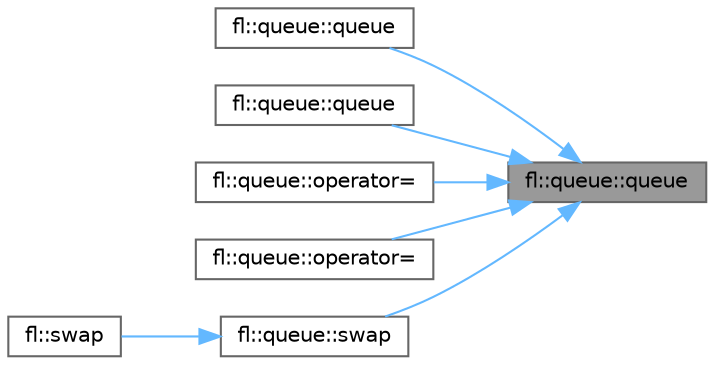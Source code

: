 digraph "fl::queue::queue"
{
 // INTERACTIVE_SVG=YES
 // LATEX_PDF_SIZE
  bgcolor="transparent";
  edge [fontname=Helvetica,fontsize=10,labelfontname=Helvetica,labelfontsize=10];
  node [fontname=Helvetica,fontsize=10,shape=box,height=0.2,width=0.4];
  rankdir="RL";
  Node1 [id="Node000001",label="fl::queue::queue",height=0.2,width=0.4,color="gray40", fillcolor="grey60", style="filled", fontcolor="black",tooltip="Default constructor - creates an empty queue."];
  Node1 -> Node2 [id="edge1_Node000001_Node000002",dir="back",color="steelblue1",style="solid",tooltip=" "];
  Node2 [id="Node000002",label="fl::queue::queue",height=0.2,width=0.4,color="grey40", fillcolor="white", style="filled",URL="$da/d7f/classfl_1_1queue_a8160d991b490b7ed1526eb869d0feedf.html#a8160d991b490b7ed1526eb869d0feedf",tooltip="Copy constructor."];
  Node1 -> Node3 [id="edge2_Node000001_Node000003",dir="back",color="steelblue1",style="solid",tooltip=" "];
  Node3 [id="Node000003",label="fl::queue::queue",height=0.2,width=0.4,color="grey40", fillcolor="white", style="filled",URL="$da/d7f/classfl_1_1queue_a6a930bc0a366b68332d98691677fd1bf.html#a6a930bc0a366b68332d98691677fd1bf",tooltip="Move constructor."];
  Node1 -> Node4 [id="edge3_Node000001_Node000004",dir="back",color="steelblue1",style="solid",tooltip=" "];
  Node4 [id="Node000004",label="fl::queue::operator=",height=0.2,width=0.4,color="grey40", fillcolor="white", style="filled",URL="$da/d7f/classfl_1_1queue_a50fbe02210650afd08dbf47c49bead55.html#a50fbe02210650afd08dbf47c49bead55",tooltip="Copy assignment operator."];
  Node1 -> Node5 [id="edge4_Node000001_Node000005",dir="back",color="steelblue1",style="solid",tooltip=" "];
  Node5 [id="Node000005",label="fl::queue::operator=",height=0.2,width=0.4,color="grey40", fillcolor="white", style="filled",URL="$da/d7f/classfl_1_1queue_ad19d16bb50a21416ba70072d523ed4e8.html#ad19d16bb50a21416ba70072d523ed4e8",tooltip="Move assignment operator."];
  Node1 -> Node6 [id="edge5_Node000001_Node000006",dir="back",color="steelblue1",style="solid",tooltip=" "];
  Node6 [id="Node000006",label="fl::queue::swap",height=0.2,width=0.4,color="grey40", fillcolor="white", style="filled",URL="$da/d7f/classfl_1_1queue_a7a195e3499ef988538ef11e39ae8cee2.html#a7a195e3499ef988538ef11e39ae8cee2",tooltip="Swap the contents with another queue."];
  Node6 -> Node7 [id="edge6_Node000006_Node000007",dir="back",color="steelblue1",style="solid",tooltip=" "];
  Node7 [id="Node000007",label="fl::swap",height=0.2,width=0.4,color="grey40", fillcolor="white", style="filled",URL="$d4/d36/namespacefl_ae24e32a84a80f74bc7280dc55f21bedf.html#ae24e32a84a80f74bc7280dc55f21bedf",tooltip="Swap two queues."];
}
